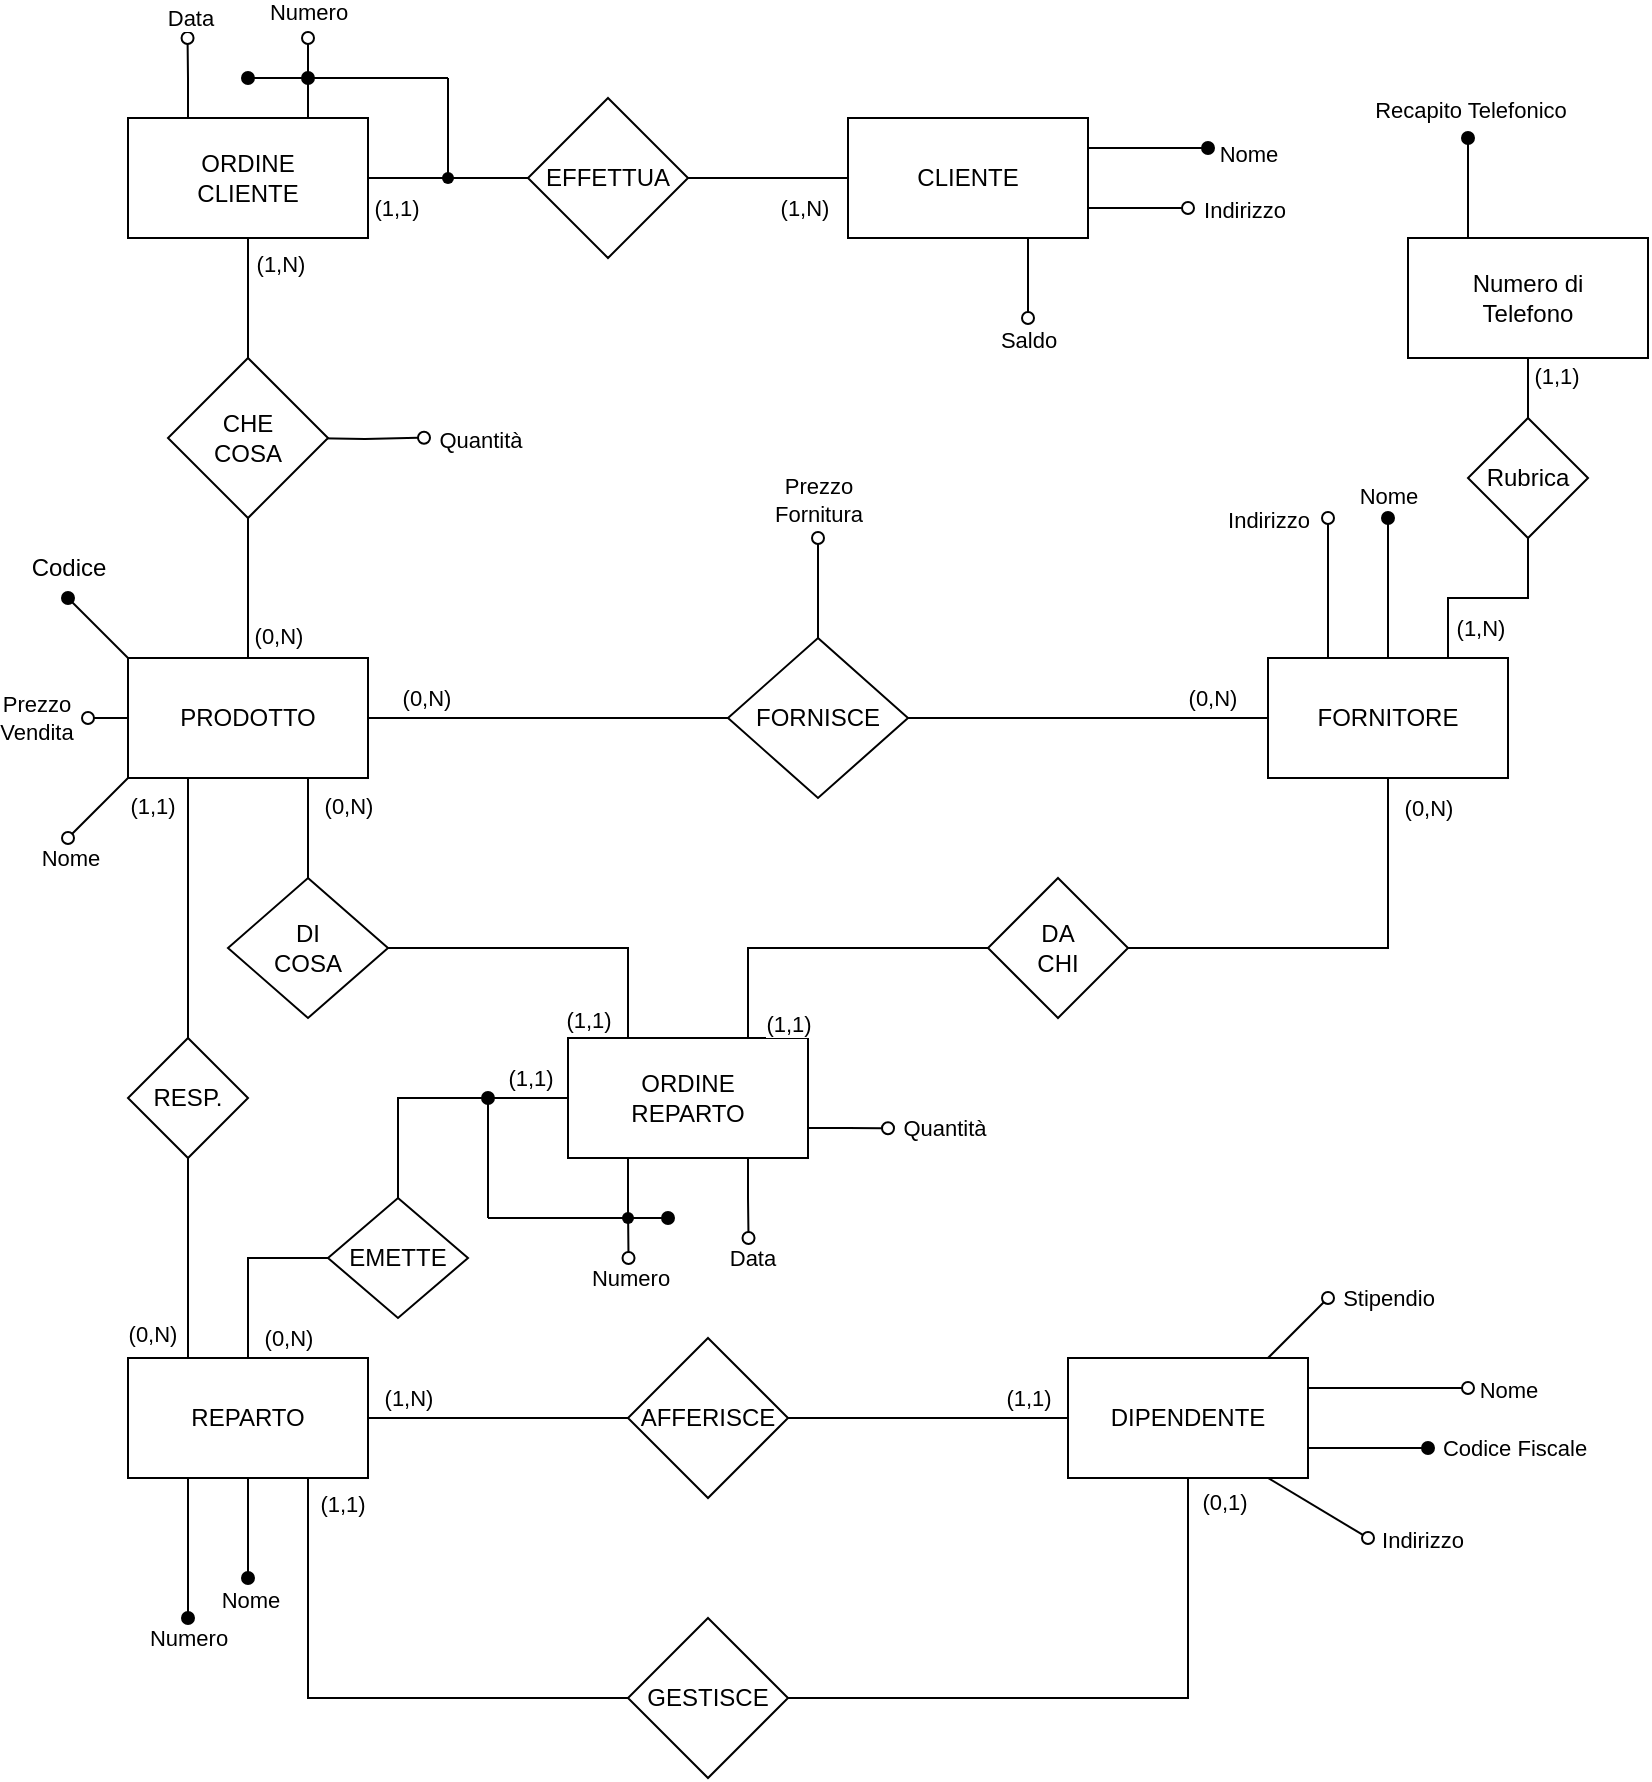 <mxfile version="24.8.6">
  <diagram id="R2lEEEUBdFMjLlhIrx00" name="Page-1">
    <mxGraphModel dx="1500" dy="746" grid="1" gridSize="10" guides="1" tooltips="1" connect="1" arrows="1" fold="1" page="1" pageScale="1" pageWidth="850" pageHeight="1100" background="none" math="0" shadow="0" extFonts="Permanent Marker^https://fonts.googleapis.com/css?family=Permanent+Marker">
      <root>
        <mxCell id="0" />
        <mxCell id="1" parent="0" />
        <mxCell id="QjAIRzv9cfRheC8vRvJd-84" style="edgeStyle=orthogonalEdgeStyle;rounded=0;orthogonalLoop=1;jettySize=auto;html=1;exitX=0;exitY=0.5;exitDx=0;exitDy=0;endArrow=oval;endFill=0;" parent="1" edge="1">
          <mxGeometry relative="1" as="geometry">
            <mxPoint x="50" y="379.833" as="targetPoint" />
            <mxPoint x="80" y="380.0" as="sourcePoint" />
          </mxGeometry>
        </mxCell>
        <mxCell id="QjAIRzv9cfRheC8vRvJd-85" value="Prezzo&lt;div&gt;Vendita&lt;/div&gt;" style="edgeLabel;html=1;align=center;verticalAlign=middle;resizable=0;points=[];" parent="QjAIRzv9cfRheC8vRvJd-84" vertex="1" connectable="0">
          <mxGeometry x="0.392" y="1" relative="1" as="geometry">
            <mxPoint x="-35" y="-1" as="offset" />
          </mxGeometry>
        </mxCell>
        <mxCell id="3NkVY13ePj7WuvYUsF0g-1" value="PRODOTTO" style="rounded=0;whiteSpace=wrap;html=1;" parent="1" vertex="1">
          <mxGeometry x="70" y="350" width="120" height="60" as="geometry" />
        </mxCell>
        <mxCell id="3NkVY13ePj7WuvYUsF0g-14" style="edgeStyle=orthogonalEdgeStyle;rounded=0;orthogonalLoop=1;jettySize=auto;html=1;endArrow=oval;endFill=1;" parent="1" source="3NkVY13ePj7WuvYUsF0g-2" edge="1">
          <mxGeometry relative="1" as="geometry">
            <mxPoint x="700" y="280" as="targetPoint" />
          </mxGeometry>
        </mxCell>
        <mxCell id="3NkVY13ePj7WuvYUsF0g-16" value="Nome" style="edgeLabel;html=1;align=center;verticalAlign=middle;resizable=0;points=[];" parent="3NkVY13ePj7WuvYUsF0g-14" vertex="1" connectable="0">
          <mxGeometry x="0.994" y="5" relative="1" as="geometry">
            <mxPoint x="5" y="-11" as="offset" />
          </mxGeometry>
        </mxCell>
        <mxCell id="3NkVY13ePj7WuvYUsF0g-15" style="edgeStyle=orthogonalEdgeStyle;rounded=0;orthogonalLoop=1;jettySize=auto;html=1;exitX=0.25;exitY=0;exitDx=0;exitDy=0;endArrow=oval;endFill=0;" parent="1" source="3NkVY13ePj7WuvYUsF0g-2" edge="1">
          <mxGeometry relative="1" as="geometry">
            <mxPoint x="670" y="280" as="targetPoint" />
          </mxGeometry>
        </mxCell>
        <mxCell id="3NkVY13ePj7WuvYUsF0g-18" value="Indirizzo" style="edgeLabel;html=1;align=center;verticalAlign=middle;resizable=0;points=[];" parent="3NkVY13ePj7WuvYUsF0g-15" vertex="1" connectable="0">
          <mxGeometry x="0.949" relative="1" as="geometry">
            <mxPoint x="-30" y="-1" as="offset" />
          </mxGeometry>
        </mxCell>
        <mxCell id="fl4BWkxN2JqaOGMyazFZ-6" style="edgeStyle=orthogonalEdgeStyle;rounded=0;orthogonalLoop=1;jettySize=auto;html=1;exitX=0.75;exitY=0;exitDx=0;exitDy=0;entryX=0.5;entryY=1;entryDx=0;entryDy=0;endArrow=none;endFill=0;" edge="1" parent="1" source="3NkVY13ePj7WuvYUsF0g-2" target="fl4BWkxN2JqaOGMyazFZ-5">
          <mxGeometry relative="1" as="geometry" />
        </mxCell>
        <mxCell id="fl4BWkxN2JqaOGMyazFZ-9" value="(1,N)" style="edgeLabel;html=1;align=center;verticalAlign=middle;resizable=0;points=[];" vertex="1" connectable="0" parent="fl4BWkxN2JqaOGMyazFZ-6">
          <mxGeometry x="-0.704" y="-1" relative="1" as="geometry">
            <mxPoint x="15" as="offset" />
          </mxGeometry>
        </mxCell>
        <mxCell id="3NkVY13ePj7WuvYUsF0g-2" value="FORNITORE" style="rounded=0;whiteSpace=wrap;html=1;" parent="1" vertex="1">
          <mxGeometry x="640" y="350" width="120" height="60" as="geometry" />
        </mxCell>
        <mxCell id="3NkVY13ePj7WuvYUsF0g-5" value="(0,N)" style="edgeStyle=orthogonalEdgeStyle;rounded=0;orthogonalLoop=1;jettySize=auto;html=1;endArrow=none;endFill=0;verticalAlign=middle;" parent="1" source="3NkVY13ePj7WuvYUsF0g-3" target="3NkVY13ePj7WuvYUsF0g-2" edge="1">
          <mxGeometry x="0.684" y="10" relative="1" as="geometry">
            <mxPoint as="offset" />
          </mxGeometry>
        </mxCell>
        <mxCell id="3NkVY13ePj7WuvYUsF0g-6" value="(0,N)" style="edgeStyle=orthogonalEdgeStyle;rounded=0;orthogonalLoop=1;jettySize=auto;html=1;entryX=1;entryY=0.5;entryDx=0;entryDy=0;startArrow=none;startFill=0;endArrow=none;endFill=0;labelPosition=center;verticalLabelPosition=middle;align=center;verticalAlign=middle;" parent="1" source="3NkVY13ePj7WuvYUsF0g-3" target="3NkVY13ePj7WuvYUsF0g-1" edge="1">
          <mxGeometry x="0.684" y="-10" relative="1" as="geometry">
            <mxPoint as="offset" />
          </mxGeometry>
        </mxCell>
        <mxCell id="3NkVY13ePj7WuvYUsF0g-11" style="edgeStyle=orthogonalEdgeStyle;rounded=0;orthogonalLoop=1;jettySize=auto;html=1;endArrow=oval;endFill=0;" parent="1" source="3NkVY13ePj7WuvYUsF0g-3" edge="1">
          <mxGeometry relative="1" as="geometry">
            <mxPoint x="415" y="290" as="targetPoint" />
          </mxGeometry>
        </mxCell>
        <mxCell id="3NkVY13ePj7WuvYUsF0g-12" value="Prezzo&lt;div&gt;Fornitura&lt;/div&gt;" style="edgeLabel;html=1;align=center;verticalAlign=middle;resizable=0;points=[];" parent="3NkVY13ePj7WuvYUsF0g-11" vertex="1" connectable="0">
          <mxGeometry x="1" y="3" relative="1" as="geometry">
            <mxPoint x="3" y="-19" as="offset" />
          </mxGeometry>
        </mxCell>
        <mxCell id="3NkVY13ePj7WuvYUsF0g-3" value="FORNISCE" style="rhombus;whiteSpace=wrap;html=1;" parent="1" vertex="1">
          <mxGeometry x="370" y="340" width="90" height="80" as="geometry" />
        </mxCell>
        <mxCell id="3NkVY13ePj7WuvYUsF0g-24" value="Codice" style="text;html=1;align=center;verticalAlign=middle;resizable=0;points=[];autosize=1;strokeColor=none;fillColor=none;" parent="1" vertex="1">
          <mxGeometry x="10" y="290" width="60" height="30" as="geometry" />
        </mxCell>
        <mxCell id="3NkVY13ePj7WuvYUsF0g-36" style="edgeStyle=orthogonalEdgeStyle;rounded=0;orthogonalLoop=1;jettySize=auto;html=1;exitX=0.25;exitY=1;exitDx=0;exitDy=0;endArrow=oval;endFill=1;" parent="1" source="3NkVY13ePj7WuvYUsF0g-29" edge="1">
          <mxGeometry relative="1" as="geometry">
            <mxPoint x="100" y="830" as="targetPoint" />
          </mxGeometry>
        </mxCell>
        <mxCell id="3NkVY13ePj7WuvYUsF0g-38" value="Numero" style="edgeLabel;html=1;align=center;verticalAlign=middle;resizable=0;points=[];" parent="3NkVY13ePj7WuvYUsF0g-36" vertex="1" connectable="0">
          <mxGeometry x="0.893" y="-1" relative="1" as="geometry">
            <mxPoint x="1" y="14" as="offset" />
          </mxGeometry>
        </mxCell>
        <mxCell id="3NkVY13ePj7WuvYUsF0g-64" style="edgeStyle=orthogonalEdgeStyle;rounded=0;orthogonalLoop=1;jettySize=auto;html=1;exitX=0.5;exitY=1;exitDx=0;exitDy=0;endArrow=oval;endFill=1;" parent="1" source="3NkVY13ePj7WuvYUsF0g-29" edge="1">
          <mxGeometry relative="1" as="geometry">
            <mxPoint x="130" y="810" as="targetPoint" />
          </mxGeometry>
        </mxCell>
        <mxCell id="3NkVY13ePj7WuvYUsF0g-65" value="Nome" style="edgeLabel;html=1;align=center;verticalAlign=middle;resizable=0;points=[];" parent="3NkVY13ePj7WuvYUsF0g-64" vertex="1" connectable="0">
          <mxGeometry x="0.383" y="-1" relative="1" as="geometry">
            <mxPoint x="1" y="26" as="offset" />
          </mxGeometry>
        </mxCell>
        <mxCell id="3NkVY13ePj7WuvYUsF0g-29" value="REPARTO" style="rounded=0;whiteSpace=wrap;html=1;" parent="1" vertex="1">
          <mxGeometry x="70" y="700" width="120" height="60" as="geometry" />
        </mxCell>
        <mxCell id="3NkVY13ePj7WuvYUsF0g-41" style="edgeStyle=orthogonalEdgeStyle;rounded=0;orthogonalLoop=1;jettySize=auto;html=1;exitX=1;exitY=0.25;exitDx=0;exitDy=0;endArrow=oval;endFill=0;" parent="1" source="3NkVY13ePj7WuvYUsF0g-31" edge="1">
          <mxGeometry relative="1" as="geometry">
            <mxPoint x="740" y="715" as="targetPoint" />
          </mxGeometry>
        </mxCell>
        <mxCell id="3NkVY13ePj7WuvYUsF0g-47" value="Nome" style="edgeLabel;html=1;align=center;verticalAlign=middle;resizable=0;points=[];" parent="3NkVY13ePj7WuvYUsF0g-41" vertex="1" connectable="0">
          <mxGeometry x="0.895" y="-1" relative="1" as="geometry">
            <mxPoint x="24" as="offset" />
          </mxGeometry>
        </mxCell>
        <mxCell id="3NkVY13ePj7WuvYUsF0g-42" style="edgeStyle=orthogonalEdgeStyle;rounded=0;orthogonalLoop=1;jettySize=auto;html=1;exitX=1;exitY=0.75;exitDx=0;exitDy=0;endArrow=oval;endFill=1;" parent="1" source="3NkVY13ePj7WuvYUsF0g-31" edge="1">
          <mxGeometry relative="1" as="geometry">
            <mxPoint x="720" y="745" as="targetPoint" />
          </mxGeometry>
        </mxCell>
        <mxCell id="3NkVY13ePj7WuvYUsF0g-48" value="Codice Fiscale" style="edgeLabel;html=1;align=center;verticalAlign=middle;resizable=0;points=[];" parent="3NkVY13ePj7WuvYUsF0g-42" vertex="1" connectable="0">
          <mxGeometry x="0.83" y="3" relative="1" as="geometry">
            <mxPoint x="48" y="3" as="offset" />
          </mxGeometry>
        </mxCell>
        <mxCell id="3NkVY13ePj7WuvYUsF0g-31" value="DIPENDENTE" style="rounded=0;whiteSpace=wrap;html=1;" parent="1" vertex="1">
          <mxGeometry x="540" y="700" width="120" height="60" as="geometry" />
        </mxCell>
        <mxCell id="3NkVY13ePj7WuvYUsF0g-54" style="edgeStyle=orthogonalEdgeStyle;rounded=0;orthogonalLoop=1;jettySize=auto;html=1;exitX=0.5;exitY=1;exitDx=0;exitDy=0;entryX=1;entryY=0.5;entryDx=0;entryDy=0;endArrow=none;endFill=0;" parent="1" source="3NkVY13ePj7WuvYUsF0g-31" target="3NkVY13ePj7WuvYUsF0g-53" edge="1">
          <mxGeometry relative="1" as="geometry">
            <mxPoint x="540.0" y="870.0" as="sourcePoint" />
          </mxGeometry>
        </mxCell>
        <mxCell id="3NkVY13ePj7WuvYUsF0g-59" value="(0,1)" style="edgeLabel;html=1;align=center;verticalAlign=middle;resizable=0;points=[];" parent="3NkVY13ePj7WuvYUsF0g-54" vertex="1" connectable="0">
          <mxGeometry x="-0.326" y="1" relative="1" as="geometry">
            <mxPoint x="17" y="-93" as="offset" />
          </mxGeometry>
        </mxCell>
        <mxCell id="3NkVY13ePj7WuvYUsF0g-46" value="" style="endArrow=oval;html=1;rounded=0;endFill=0;" parent="1" edge="1">
          <mxGeometry width="50" height="50" relative="1" as="geometry">
            <mxPoint x="640" y="700" as="sourcePoint" />
            <mxPoint x="670" y="670" as="targetPoint" />
          </mxGeometry>
        </mxCell>
        <mxCell id="3NkVY13ePj7WuvYUsF0g-49" value="Stipendio" style="edgeLabel;html=1;align=center;verticalAlign=middle;resizable=0;points=[];" parent="3NkVY13ePj7WuvYUsF0g-46" vertex="1" connectable="0">
          <mxGeometry x="0.48" y="-4" relative="1" as="geometry">
            <mxPoint x="35" y="-11" as="offset" />
          </mxGeometry>
        </mxCell>
        <mxCell id="3NkVY13ePj7WuvYUsF0g-50" value="" style="endArrow=oval;html=1;rounded=0;endFill=0;" parent="1" edge="1">
          <mxGeometry width="50" height="50" relative="1" as="geometry">
            <mxPoint x="640" y="760" as="sourcePoint" />
            <mxPoint x="690" y="790" as="targetPoint" />
          </mxGeometry>
        </mxCell>
        <mxCell id="3NkVY13ePj7WuvYUsF0g-51" value="Indirizzo" style="edgeLabel;html=1;align=center;verticalAlign=middle;resizable=0;points=[];" parent="3NkVY13ePj7WuvYUsF0g-50" vertex="1" connectable="0">
          <mxGeometry x="0.201" relative="1" as="geometry">
            <mxPoint x="47" y="13" as="offset" />
          </mxGeometry>
        </mxCell>
        <mxCell id="3NkVY13ePj7WuvYUsF0g-60" style="edgeStyle=orthogonalEdgeStyle;rounded=0;orthogonalLoop=1;jettySize=auto;html=1;entryX=1;entryY=0.5;entryDx=0;entryDy=0;endArrow=none;endFill=0;" parent="1" source="3NkVY13ePj7WuvYUsF0g-52" target="3NkVY13ePj7WuvYUsF0g-29" edge="1">
          <mxGeometry relative="1" as="geometry" />
        </mxCell>
        <mxCell id="3NkVY13ePj7WuvYUsF0g-63" value="(1,N)" style="edgeLabel;html=1;align=center;verticalAlign=middle;resizable=0;points=[];" parent="3NkVY13ePj7WuvYUsF0g-60" vertex="1" connectable="0">
          <mxGeometry x="0.172" y="2" relative="1" as="geometry">
            <mxPoint x="-34" y="-12" as="offset" />
          </mxGeometry>
        </mxCell>
        <mxCell id="3NkVY13ePj7WuvYUsF0g-61" style="edgeStyle=orthogonalEdgeStyle;rounded=0;orthogonalLoop=1;jettySize=auto;html=1;exitX=1;exitY=0.5;exitDx=0;exitDy=0;entryX=0;entryY=0.5;entryDx=0;entryDy=0;endArrow=none;endFill=0;" parent="1" source="3NkVY13ePj7WuvYUsF0g-52" target="3NkVY13ePj7WuvYUsF0g-31" edge="1">
          <mxGeometry relative="1" as="geometry" />
        </mxCell>
        <mxCell id="3NkVY13ePj7WuvYUsF0g-62" value="(1,1)" style="edgeLabel;html=1;align=center;verticalAlign=middle;resizable=0;points=[];" parent="3NkVY13ePj7WuvYUsF0g-61" vertex="1" connectable="0">
          <mxGeometry x="-0.017" relative="1" as="geometry">
            <mxPoint x="51" y="-10" as="offset" />
          </mxGeometry>
        </mxCell>
        <mxCell id="3NkVY13ePj7WuvYUsF0g-52" value="AFFERISCE" style="rhombus;whiteSpace=wrap;html=1;" parent="1" vertex="1">
          <mxGeometry x="320" y="690" width="80" height="80" as="geometry" />
        </mxCell>
        <mxCell id="3NkVY13ePj7WuvYUsF0g-57" style="edgeStyle=orthogonalEdgeStyle;rounded=0;orthogonalLoop=1;jettySize=auto;html=1;exitX=0;exitY=0.5;exitDx=0;exitDy=0;entryX=0.75;entryY=1;entryDx=0;entryDy=0;endArrow=none;endFill=0;" parent="1" source="3NkVY13ePj7WuvYUsF0g-53" target="3NkVY13ePj7WuvYUsF0g-29" edge="1">
          <mxGeometry relative="1" as="geometry" />
        </mxCell>
        <mxCell id="3NkVY13ePj7WuvYUsF0g-58" value="(1,1)" style="edgeLabel;html=1;align=center;verticalAlign=middle;resizable=0;points=[];" parent="3NkVY13ePj7WuvYUsF0g-57" vertex="1" connectable="0">
          <mxGeometry x="0.738" y="1" relative="1" as="geometry">
            <mxPoint x="18" y="-23" as="offset" />
          </mxGeometry>
        </mxCell>
        <mxCell id="3NkVY13ePj7WuvYUsF0g-53" value="GESTISCE" style="rhombus;whiteSpace=wrap;html=1;" parent="1" vertex="1">
          <mxGeometry x="320" y="830" width="80" height="80" as="geometry" />
        </mxCell>
        <mxCell id="QjAIRzv9cfRheC8vRvJd-2" value="" style="endArrow=oval;html=1;rounded=0;endFill=1;" parent="1" edge="1">
          <mxGeometry width="50" height="50" relative="1" as="geometry">
            <mxPoint x="70" y="350" as="sourcePoint" />
            <mxPoint x="40" y="320" as="targetPoint" />
          </mxGeometry>
        </mxCell>
        <mxCell id="QjAIRzv9cfRheC8vRvJd-3" value="" style="endArrow=oval;html=1;rounded=0;endFill=0;" parent="1" edge="1">
          <mxGeometry width="50" height="50" relative="1" as="geometry">
            <mxPoint x="70" y="410" as="sourcePoint" />
            <mxPoint x="40" y="440" as="targetPoint" />
          </mxGeometry>
        </mxCell>
        <mxCell id="QjAIRzv9cfRheC8vRvJd-4" value="Nome" style="edgeLabel;html=1;align=center;verticalAlign=middle;resizable=0;points=[];" parent="QjAIRzv9cfRheC8vRvJd-3" vertex="1" connectable="0">
          <mxGeometry x="0.474" y="1" relative="1" as="geometry">
            <mxPoint x="-8" y="17" as="offset" />
          </mxGeometry>
        </mxCell>
        <mxCell id="QjAIRzv9cfRheC8vRvJd-12" style="edgeStyle=orthogonalEdgeStyle;rounded=0;orthogonalLoop=1;jettySize=auto;html=1;exitX=0.25;exitY=1;exitDx=0;exitDy=0;endArrow=oval;endFill=0;" parent="1" source="QjAIRzv9cfRheC8vRvJd-5" edge="1">
          <mxGeometry relative="1" as="geometry">
            <mxPoint x="320.263" y="650" as="targetPoint" />
          </mxGeometry>
        </mxCell>
        <mxCell id="QjAIRzv9cfRheC8vRvJd-13" value="Numero" style="edgeLabel;html=1;align=center;verticalAlign=middle;resizable=0;points=[];" parent="QjAIRzv9cfRheC8vRvJd-12" vertex="1" connectable="0">
          <mxGeometry x="0.822" y="2" relative="1" as="geometry">
            <mxPoint x="-2" y="14" as="offset" />
          </mxGeometry>
        </mxCell>
        <mxCell id="QjAIRzv9cfRheC8vRvJd-22" style="edgeStyle=orthogonalEdgeStyle;rounded=0;orthogonalLoop=1;jettySize=auto;html=1;exitX=0.75;exitY=1;exitDx=0;exitDy=0;endArrow=oval;endFill=0;" parent="1" source="QjAIRzv9cfRheC8vRvJd-5" edge="1">
          <mxGeometry relative="1" as="geometry">
            <mxPoint x="380.263" y="640" as="targetPoint" />
          </mxGeometry>
        </mxCell>
        <mxCell id="QjAIRzv9cfRheC8vRvJd-23" value="Data" style="edgeLabel;html=1;align=center;verticalAlign=middle;resizable=0;points=[];" parent="QjAIRzv9cfRheC8vRvJd-22" vertex="1" connectable="0">
          <mxGeometry x="0.96" y="1" relative="1" as="geometry">
            <mxPoint y="11" as="offset" />
          </mxGeometry>
        </mxCell>
        <mxCell id="QjAIRzv9cfRheC8vRvJd-25" style="edgeStyle=orthogonalEdgeStyle;rounded=0;orthogonalLoop=1;jettySize=auto;html=1;exitX=1;exitY=0.75;exitDx=0;exitDy=0;endArrow=oval;endFill=0;" parent="1" source="QjAIRzv9cfRheC8vRvJd-5" edge="1">
          <mxGeometry relative="1" as="geometry">
            <mxPoint x="450" y="585.105" as="targetPoint" />
          </mxGeometry>
        </mxCell>
        <mxCell id="QjAIRzv9cfRheC8vRvJd-26" value="Quantità" style="edgeLabel;html=1;align=center;verticalAlign=middle;resizable=0;points=[];" parent="QjAIRzv9cfRheC8vRvJd-25" vertex="1" connectable="0">
          <mxGeometry x="0.835" y="3" relative="1" as="geometry">
            <mxPoint x="31" y="3" as="offset" />
          </mxGeometry>
        </mxCell>
        <mxCell id="QjAIRzv9cfRheC8vRvJd-5" value="ORDINE&lt;div&gt;REPARTO&lt;/div&gt;" style="rounded=0;whiteSpace=wrap;html=1;" parent="1" vertex="1">
          <mxGeometry x="290" y="540" width="120" height="60" as="geometry" />
        </mxCell>
        <mxCell id="QjAIRzv9cfRheC8vRvJd-8" style="edgeStyle=orthogonalEdgeStyle;rounded=0;orthogonalLoop=1;jettySize=auto;html=1;exitX=0.5;exitY=0;exitDx=0;exitDy=0;entryX=0;entryY=0.5;entryDx=0;entryDy=0;endArrow=none;endFill=0;" parent="1" source="QjAIRzv9cfRheC8vRvJd-6" target="QjAIRzv9cfRheC8vRvJd-5" edge="1">
          <mxGeometry relative="1" as="geometry">
            <Array as="points">
              <mxPoint x="205" y="570" />
            </Array>
          </mxGeometry>
        </mxCell>
        <mxCell id="QjAIRzv9cfRheC8vRvJd-11" value="(1,1)" style="edgeLabel;html=1;align=center;verticalAlign=middle;resizable=0;points=[];" parent="QjAIRzv9cfRheC8vRvJd-8" vertex="1" connectable="0">
          <mxGeometry x="0.31" y="3" relative="1" as="geometry">
            <mxPoint x="27" y="-7" as="offset" />
          </mxGeometry>
        </mxCell>
        <mxCell id="QjAIRzv9cfRheC8vRvJd-9" style="edgeStyle=orthogonalEdgeStyle;rounded=0;orthogonalLoop=1;jettySize=auto;html=1;exitX=0;exitY=0.5;exitDx=0;exitDy=0;endArrow=none;endFill=0;" parent="1" source="QjAIRzv9cfRheC8vRvJd-6" target="3NkVY13ePj7WuvYUsF0g-29" edge="1">
          <mxGeometry relative="1" as="geometry" />
        </mxCell>
        <mxCell id="QjAIRzv9cfRheC8vRvJd-10" value="(0,N)" style="edgeLabel;html=1;align=center;verticalAlign=middle;resizable=0;points=[];" parent="QjAIRzv9cfRheC8vRvJd-9" vertex="1" connectable="0">
          <mxGeometry x="0.468" y="2" relative="1" as="geometry">
            <mxPoint x="18" y="14" as="offset" />
          </mxGeometry>
        </mxCell>
        <mxCell id="QjAIRzv9cfRheC8vRvJd-6" value="EMETTE" style="rhombus;whiteSpace=wrap;html=1;" parent="1" vertex="1">
          <mxGeometry x="170" y="620" width="70" height="60" as="geometry" />
        </mxCell>
        <mxCell id="QjAIRzv9cfRheC8vRvJd-15" value="" style="endArrow=oval;html=1;rounded=0;endFill=1;" parent="1" edge="1">
          <mxGeometry width="50" height="50" relative="1" as="geometry">
            <mxPoint x="250" y="630" as="sourcePoint" />
            <mxPoint x="250" y="570" as="targetPoint" />
          </mxGeometry>
        </mxCell>
        <mxCell id="QjAIRzv9cfRheC8vRvJd-16" value="" style="endArrow=oval;html=1;rounded=0;endFill=1;" parent="1" edge="1">
          <mxGeometry width="50" height="50" relative="1" as="geometry">
            <mxPoint x="250" y="630" as="sourcePoint" />
            <mxPoint x="340" y="630" as="targetPoint" />
          </mxGeometry>
        </mxCell>
        <mxCell id="QjAIRzv9cfRheC8vRvJd-18" value="" style="shape=waypoint;sketch=0;size=6;pointerEvents=1;points=[];fillColor=none;resizable=0;rotatable=0;perimeter=centerPerimeter;snapToPoint=1;" parent="1" vertex="1">
          <mxGeometry x="310" y="620" width="20" height="20" as="geometry" />
        </mxCell>
        <mxCell id="QjAIRzv9cfRheC8vRvJd-28" style="edgeStyle=orthogonalEdgeStyle;rounded=0;orthogonalLoop=1;jettySize=auto;html=1;exitX=1;exitY=0.5;exitDx=0;exitDy=0;entryX=0.5;entryY=1;entryDx=0;entryDy=0;endArrow=none;endFill=0;" parent="1" source="QjAIRzv9cfRheC8vRvJd-27" target="3NkVY13ePj7WuvYUsF0g-2" edge="1">
          <mxGeometry relative="1" as="geometry" />
        </mxCell>
        <mxCell id="QjAIRzv9cfRheC8vRvJd-30" value="(0,N)" style="edgeLabel;html=1;align=center;verticalAlign=middle;resizable=0;points=[];" parent="QjAIRzv9cfRheC8vRvJd-28" vertex="1" connectable="0">
          <mxGeometry x="0.72" y="1" relative="1" as="geometry">
            <mxPoint x="21" y="-15" as="offset" />
          </mxGeometry>
        </mxCell>
        <mxCell id="QjAIRzv9cfRheC8vRvJd-63" style="edgeStyle=orthogonalEdgeStyle;rounded=0;orthogonalLoop=1;jettySize=auto;html=1;entryX=0.75;entryY=0;entryDx=0;entryDy=0;endArrow=none;endFill=0;" parent="1" source="QjAIRzv9cfRheC8vRvJd-27" target="QjAIRzv9cfRheC8vRvJd-5" edge="1">
          <mxGeometry relative="1" as="geometry" />
        </mxCell>
        <mxCell id="QjAIRzv9cfRheC8vRvJd-64" value="(1,1)" style="edgeLabel;html=1;align=center;verticalAlign=middle;resizable=0;points=[];" parent="QjAIRzv9cfRheC8vRvJd-63" vertex="1" connectable="0">
          <mxGeometry x="0.773" relative="1" as="geometry">
            <mxPoint x="20" y="11" as="offset" />
          </mxGeometry>
        </mxCell>
        <mxCell id="QjAIRzv9cfRheC8vRvJd-27" value="DA&lt;div&gt;CHI&lt;/div&gt;" style="rhombus;whiteSpace=wrap;html=1;" parent="1" vertex="1">
          <mxGeometry x="500" y="460" width="70" height="70" as="geometry" />
        </mxCell>
        <mxCell id="QjAIRzv9cfRheC8vRvJd-34" style="edgeStyle=orthogonalEdgeStyle;rounded=0;orthogonalLoop=1;jettySize=auto;html=1;exitX=1;exitY=0.5;exitDx=0;exitDy=0;entryX=0.25;entryY=0;entryDx=0;entryDy=0;endArrow=none;endFill=0;" parent="1" source="QjAIRzv9cfRheC8vRvJd-32" target="QjAIRzv9cfRheC8vRvJd-5" edge="1">
          <mxGeometry relative="1" as="geometry" />
        </mxCell>
        <mxCell id="QjAIRzv9cfRheC8vRvJd-39" value="(1,1)" style="edgeLabel;html=1;align=center;verticalAlign=middle;resizable=0;points=[];" parent="QjAIRzv9cfRheC8vRvJd-34" vertex="1" connectable="0">
          <mxGeometry x="0.822" y="-4" relative="1" as="geometry">
            <mxPoint x="-16" y="5" as="offset" />
          </mxGeometry>
        </mxCell>
        <mxCell id="QjAIRzv9cfRheC8vRvJd-37" value="" style="edgeStyle=orthogonalEdgeStyle;rounded=0;orthogonalLoop=1;jettySize=auto;html=1;entryX=0.75;entryY=1;entryDx=0;entryDy=0;endArrow=none;endFill=0;" parent="1" source="QjAIRzv9cfRheC8vRvJd-32" target="3NkVY13ePj7WuvYUsF0g-1" edge="1">
          <mxGeometry relative="1" as="geometry" />
        </mxCell>
        <mxCell id="QjAIRzv9cfRheC8vRvJd-38" value="(0,N)" style="edgeLabel;html=1;align=center;verticalAlign=middle;resizable=0;points=[];" parent="QjAIRzv9cfRheC8vRvJd-37" vertex="1" connectable="0">
          <mxGeometry x="-0.034" y="1" relative="1" as="geometry">
            <mxPoint x="21" y="-12" as="offset" />
          </mxGeometry>
        </mxCell>
        <mxCell id="QjAIRzv9cfRheC8vRvJd-32" value="DI&lt;div&gt;COSA&lt;/div&gt;" style="rhombus;whiteSpace=wrap;html=1;" parent="1" vertex="1">
          <mxGeometry x="120" y="460" width="80" height="70" as="geometry" />
        </mxCell>
        <mxCell id="QjAIRzv9cfRheC8vRvJd-42" style="edgeStyle=orthogonalEdgeStyle;rounded=0;orthogonalLoop=1;jettySize=auto;html=1;entryX=0.25;entryY=0;entryDx=0;entryDy=0;endArrow=none;endFill=0;" parent="1" source="QjAIRzv9cfRheC8vRvJd-40" target="3NkVY13ePj7WuvYUsF0g-29" edge="1">
          <mxGeometry relative="1" as="geometry" />
        </mxCell>
        <mxCell id="QjAIRzv9cfRheC8vRvJd-45" value="(0,N)" style="edgeLabel;html=1;align=center;verticalAlign=middle;resizable=0;points=[];" parent="QjAIRzv9cfRheC8vRvJd-42" vertex="1" connectable="0">
          <mxGeometry x="0.517" y="2" relative="1" as="geometry">
            <mxPoint x="-20" y="12" as="offset" />
          </mxGeometry>
        </mxCell>
        <mxCell id="QjAIRzv9cfRheC8vRvJd-43" style="edgeStyle=orthogonalEdgeStyle;rounded=0;orthogonalLoop=1;jettySize=auto;html=1;entryX=0.25;entryY=1;entryDx=0;entryDy=0;endArrow=none;endFill=0;" parent="1" source="QjAIRzv9cfRheC8vRvJd-40" target="3NkVY13ePj7WuvYUsF0g-1" edge="1">
          <mxGeometry relative="1" as="geometry" />
        </mxCell>
        <mxCell id="QjAIRzv9cfRheC8vRvJd-44" value="(1,1)" style="edgeLabel;html=1;align=center;verticalAlign=middle;resizable=0;points=[];" parent="QjAIRzv9cfRheC8vRvJd-43" vertex="1" connectable="0">
          <mxGeometry x="0.279" y="2" relative="1" as="geometry">
            <mxPoint x="-16" y="-33" as="offset" />
          </mxGeometry>
        </mxCell>
        <mxCell id="QjAIRzv9cfRheC8vRvJd-40" value="RESP." style="rhombus;whiteSpace=wrap;html=1;" parent="1" vertex="1">
          <mxGeometry x="70" y="540" width="60" height="60" as="geometry" />
        </mxCell>
        <mxCell id="QjAIRzv9cfRheC8vRvJd-54" style="edgeStyle=orthogonalEdgeStyle;rounded=0;orthogonalLoop=1;jettySize=auto;html=1;exitX=1;exitY=0.25;exitDx=0;exitDy=0;endArrow=oval;endFill=1;" parent="1" source="QjAIRzv9cfRheC8vRvJd-46" edge="1">
          <mxGeometry relative="1" as="geometry">
            <mxPoint x="610" y="95" as="targetPoint" />
          </mxGeometry>
        </mxCell>
        <mxCell id="QjAIRzv9cfRheC8vRvJd-55" value="Nome" style="edgeLabel;html=1;align=center;verticalAlign=middle;resizable=0;points=[];" parent="QjAIRzv9cfRheC8vRvJd-54" vertex="1" connectable="0">
          <mxGeometry x="0.49" y="-2" relative="1" as="geometry">
            <mxPoint x="35" as="offset" />
          </mxGeometry>
        </mxCell>
        <mxCell id="QjAIRzv9cfRheC8vRvJd-56" style="edgeStyle=orthogonalEdgeStyle;rounded=0;orthogonalLoop=1;jettySize=auto;html=1;exitX=1;exitY=0.75;exitDx=0;exitDy=0;endArrow=oval;endFill=0;" parent="1" source="QjAIRzv9cfRheC8vRvJd-46" edge="1">
          <mxGeometry relative="1" as="geometry">
            <mxPoint x="600" y="125" as="targetPoint" />
          </mxGeometry>
        </mxCell>
        <mxCell id="QjAIRzv9cfRheC8vRvJd-57" value="Indirizzo" style="edgeLabel;html=1;align=center;verticalAlign=middle;resizable=0;points=[];" parent="QjAIRzv9cfRheC8vRvJd-56" vertex="1" connectable="0">
          <mxGeometry x="0.984" y="-1" relative="1" as="geometry">
            <mxPoint x="28" as="offset" />
          </mxGeometry>
        </mxCell>
        <mxCell id="QjAIRzv9cfRheC8vRvJd-58" style="edgeStyle=orthogonalEdgeStyle;rounded=0;orthogonalLoop=1;jettySize=auto;html=1;exitX=0.75;exitY=1;exitDx=0;exitDy=0;endArrow=oval;endFill=0;" parent="1" source="QjAIRzv9cfRheC8vRvJd-46" edge="1">
          <mxGeometry relative="1" as="geometry">
            <mxPoint x="520" y="180" as="targetPoint" />
          </mxGeometry>
        </mxCell>
        <mxCell id="QjAIRzv9cfRheC8vRvJd-59" value="Saldo" style="edgeLabel;html=1;align=center;verticalAlign=middle;resizable=0;points=[];" parent="QjAIRzv9cfRheC8vRvJd-58" vertex="1" connectable="0">
          <mxGeometry x="0.388" y="-1" relative="1" as="geometry">
            <mxPoint y="23" as="offset" />
          </mxGeometry>
        </mxCell>
        <mxCell id="QjAIRzv9cfRheC8vRvJd-46" value="CLIENTE" style="rounded=0;whiteSpace=wrap;html=1;" parent="1" vertex="1">
          <mxGeometry x="430" y="80" width="120" height="60" as="geometry" />
        </mxCell>
        <mxCell id="QjAIRzv9cfRheC8vRvJd-65" style="edgeStyle=orthogonalEdgeStyle;rounded=0;orthogonalLoop=1;jettySize=auto;html=1;exitDx=0;exitDy=0;endArrow=oval;endFill=0;" parent="1" source="QjAIRzv9cfRheC8vRvJd-70" edge="1">
          <mxGeometry relative="1" as="geometry">
            <mxPoint x="160" y="40" as="targetPoint" />
          </mxGeometry>
        </mxCell>
        <mxCell id="QjAIRzv9cfRheC8vRvJd-66" value="Numero" style="edgeLabel;html=1;align=center;verticalAlign=middle;resizable=0;points=[];" parent="QjAIRzv9cfRheC8vRvJd-65" vertex="1" connectable="0">
          <mxGeometry x="1" y="4" relative="1" as="geometry">
            <mxPoint x="4" y="-13" as="offset" />
          </mxGeometry>
        </mxCell>
        <mxCell id="QjAIRzv9cfRheC8vRvJd-76" style="edgeStyle=orthogonalEdgeStyle;rounded=0;orthogonalLoop=1;jettySize=auto;html=1;exitX=0.25;exitY=0;exitDx=0;exitDy=0;endArrow=oval;endFill=0;" parent="1" source="QjAIRzv9cfRheC8vRvJd-47" edge="1">
          <mxGeometry relative="1" as="geometry">
            <mxPoint x="99.778" y="40" as="targetPoint" />
          </mxGeometry>
        </mxCell>
        <mxCell id="QjAIRzv9cfRheC8vRvJd-77" value="Data" style="edgeLabel;html=1;align=center;verticalAlign=middle;resizable=0;points=[];" parent="QjAIRzv9cfRheC8vRvJd-76" vertex="1" connectable="0">
          <mxGeometry x="0.645" y="-1" relative="1" as="geometry">
            <mxPoint y="-18" as="offset" />
          </mxGeometry>
        </mxCell>
        <mxCell id="QjAIRzv9cfRheC8vRvJd-47" value="ORDINE&lt;div&gt;CLIENTE&lt;/div&gt;" style="rounded=0;whiteSpace=wrap;html=1;" parent="1" vertex="1">
          <mxGeometry x="70" y="80" width="120" height="60" as="geometry" />
        </mxCell>
        <mxCell id="QjAIRzv9cfRheC8vRvJd-52" style="edgeStyle=orthogonalEdgeStyle;rounded=0;orthogonalLoop=1;jettySize=auto;html=1;entryX=1;entryY=0.5;entryDx=0;entryDy=0;endArrow=none;endFill=0;exitX=0;exitY=0.5;exitDx=0;exitDy=0;" parent="1" source="QjAIRzv9cfRheC8vRvJd-48" edge="1">
          <mxGeometry relative="1" as="geometry">
            <mxPoint x="290" y="110" as="sourcePoint" />
            <mxPoint x="190" y="130" as="targetPoint" />
            <Array as="points">
              <mxPoint x="190" y="110" />
            </Array>
          </mxGeometry>
        </mxCell>
        <mxCell id="QjAIRzv9cfRheC8vRvJd-62" value="(1,1)" style="edgeLabel;html=1;align=center;verticalAlign=middle;resizable=0;points=[];" parent="QjAIRzv9cfRheC8vRvJd-52" vertex="1" connectable="0">
          <mxGeometry x="0.21" y="-2" relative="1" as="geometry">
            <mxPoint x="-6" y="17" as="offset" />
          </mxGeometry>
        </mxCell>
        <mxCell id="QjAIRzv9cfRheC8vRvJd-53" style="edgeStyle=orthogonalEdgeStyle;rounded=0;orthogonalLoop=1;jettySize=auto;html=1;entryX=0;entryY=0.5;entryDx=0;entryDy=0;endArrow=none;endFill=0;" parent="1" source="QjAIRzv9cfRheC8vRvJd-48" target="QjAIRzv9cfRheC8vRvJd-46" edge="1">
          <mxGeometry relative="1" as="geometry" />
        </mxCell>
        <mxCell id="QjAIRzv9cfRheC8vRvJd-61" value="(1,N)" style="edgeLabel;html=1;align=center;verticalAlign=middle;resizable=0;points=[];" parent="QjAIRzv9cfRheC8vRvJd-53" vertex="1" connectable="0">
          <mxGeometry x="-0.135" y="-1" relative="1" as="geometry">
            <mxPoint x="23" y="14" as="offset" />
          </mxGeometry>
        </mxCell>
        <mxCell id="QjAIRzv9cfRheC8vRvJd-48" value="EFFETTUA" style="rhombus;whiteSpace=wrap;html=1;" parent="1" vertex="1">
          <mxGeometry x="270" y="70" width="80" height="80" as="geometry" />
        </mxCell>
        <mxCell id="QjAIRzv9cfRheC8vRvJd-50" style="edgeStyle=orthogonalEdgeStyle;rounded=0;orthogonalLoop=1;jettySize=auto;html=1;entryX=0.5;entryY=0;entryDx=0;entryDy=0;endArrow=none;endFill=0;" parent="1" source="QjAIRzv9cfRheC8vRvJd-49" target="3NkVY13ePj7WuvYUsF0g-1" edge="1">
          <mxGeometry relative="1" as="geometry" />
        </mxCell>
        <mxCell id="QjAIRzv9cfRheC8vRvJd-83" value="(0,N)" style="edgeLabel;html=1;align=center;verticalAlign=middle;resizable=0;points=[];" parent="QjAIRzv9cfRheC8vRvJd-50" vertex="1" connectable="0">
          <mxGeometry x="0.672" y="-1" relative="1" as="geometry">
            <mxPoint x="16" as="offset" />
          </mxGeometry>
        </mxCell>
        <mxCell id="QjAIRzv9cfRheC8vRvJd-51" style="edgeStyle=orthogonalEdgeStyle;rounded=0;orthogonalLoop=1;jettySize=auto;html=1;entryX=0.5;entryY=1;entryDx=0;entryDy=0;endArrow=none;endFill=0;" parent="1" source="QjAIRzv9cfRheC8vRvJd-49" target="QjAIRzv9cfRheC8vRvJd-47" edge="1">
          <mxGeometry relative="1" as="geometry" />
        </mxCell>
        <mxCell id="QjAIRzv9cfRheC8vRvJd-78" value="(1,N)" style="edgeLabel;html=1;align=center;verticalAlign=middle;resizable=0;points=[];" parent="QjAIRzv9cfRheC8vRvJd-51" vertex="1" connectable="0">
          <mxGeometry x="0.269" y="-1" relative="1" as="geometry">
            <mxPoint x="15" y="-9" as="offset" />
          </mxGeometry>
        </mxCell>
        <mxCell id="QjAIRzv9cfRheC8vRvJd-81" style="edgeStyle=orthogonalEdgeStyle;rounded=0;orthogonalLoop=1;jettySize=auto;html=1;exitX=1;exitY=0.5;exitDx=0;exitDy=0;endArrow=oval;endFill=0;" parent="1" edge="1">
          <mxGeometry relative="1" as="geometry">
            <mxPoint x="218.0" y="239.852" as="targetPoint" />
            <mxPoint x="158" y="240" as="sourcePoint" />
          </mxGeometry>
        </mxCell>
        <mxCell id="QjAIRzv9cfRheC8vRvJd-82" value="Quantità" style="edgeLabel;html=1;align=center;verticalAlign=middle;resizable=0;points=[];" parent="QjAIRzv9cfRheC8vRvJd-81" vertex="1" connectable="0">
          <mxGeometry x="0.999" y="-2" relative="1" as="geometry">
            <mxPoint x="28" y="-1" as="offset" />
          </mxGeometry>
        </mxCell>
        <mxCell id="QjAIRzv9cfRheC8vRvJd-49" value="CHE&lt;div&gt;COSA&lt;/div&gt;" style="rhombus;whiteSpace=wrap;html=1;" parent="1" vertex="1">
          <mxGeometry x="90" y="200" width="80" height="80" as="geometry" />
        </mxCell>
        <mxCell id="QjAIRzv9cfRheC8vRvJd-67" value="" style="endArrow=none;html=1;rounded=0;" parent="1" edge="1">
          <mxGeometry width="50" height="50" relative="1" as="geometry">
            <mxPoint x="230" y="110" as="sourcePoint" />
            <mxPoint x="230" y="60" as="targetPoint" />
          </mxGeometry>
        </mxCell>
        <mxCell id="QjAIRzv9cfRheC8vRvJd-68" value="" style="endArrow=oval;html=1;rounded=0;endFill=1;" parent="1" edge="1">
          <mxGeometry width="50" height="50" relative="1" as="geometry">
            <mxPoint x="230" y="60" as="sourcePoint" />
            <mxPoint x="130" y="60" as="targetPoint" />
          </mxGeometry>
        </mxCell>
        <mxCell id="QjAIRzv9cfRheC8vRvJd-69" value="" style="shape=waypoint;sketch=0;size=6;pointerEvents=1;points=[];fillColor=none;resizable=0;rotatable=0;perimeter=centerPerimeter;snapToPoint=1;" parent="1" vertex="1">
          <mxGeometry x="220" y="100" width="20" height="20" as="geometry" />
        </mxCell>
        <mxCell id="QjAIRzv9cfRheC8vRvJd-72" value="" style="edgeStyle=orthogonalEdgeStyle;rounded=0;orthogonalLoop=1;jettySize=auto;html=1;exitX=0.75;exitY=0;exitDx=0;exitDy=0;endArrow=oval;endFill=0;" parent="1" source="QjAIRzv9cfRheC8vRvJd-47" target="QjAIRzv9cfRheC8vRvJd-70" edge="1">
          <mxGeometry relative="1" as="geometry">
            <mxPoint x="160" y="40" as="targetPoint" />
            <mxPoint x="160" y="80" as="sourcePoint" />
          </mxGeometry>
        </mxCell>
        <mxCell id="QjAIRzv9cfRheC8vRvJd-70" value="" style="shape=waypoint;sketch=0;size=6;pointerEvents=1;points=[];fillColor=none;resizable=0;rotatable=0;perimeter=centerPerimeter;snapToPoint=1;" parent="1" vertex="1">
          <mxGeometry x="150" y="50" width="20" height="20" as="geometry" />
        </mxCell>
        <mxCell id="fl4BWkxN2JqaOGMyazFZ-7" style="edgeStyle=orthogonalEdgeStyle;rounded=0;orthogonalLoop=1;jettySize=auto;html=1;endArrow=none;endFill=0;" edge="1" parent="1" source="fl4BWkxN2JqaOGMyazFZ-1" target="fl4BWkxN2JqaOGMyazFZ-5">
          <mxGeometry relative="1" as="geometry" />
        </mxCell>
        <mxCell id="fl4BWkxN2JqaOGMyazFZ-8" value="(1,1)" style="edgeLabel;html=1;align=center;verticalAlign=middle;resizable=0;points=[];" vertex="1" connectable="0" parent="fl4BWkxN2JqaOGMyazFZ-7">
          <mxGeometry x="-0.632" y="-1" relative="1" as="geometry">
            <mxPoint x="15" as="offset" />
          </mxGeometry>
        </mxCell>
        <mxCell id="fl4BWkxN2JqaOGMyazFZ-10" style="edgeStyle=orthogonalEdgeStyle;rounded=0;orthogonalLoop=1;jettySize=auto;html=1;exitX=0.25;exitY=0;exitDx=0;exitDy=0;endArrow=oval;endFill=1;" edge="1" parent="1" source="fl4BWkxN2JqaOGMyazFZ-1">
          <mxGeometry relative="1" as="geometry">
            <mxPoint x="740" y="90" as="targetPoint" />
          </mxGeometry>
        </mxCell>
        <mxCell id="fl4BWkxN2JqaOGMyazFZ-11" value="Recapito Telefonico" style="edgeLabel;html=1;align=center;verticalAlign=middle;resizable=0;points=[];" vertex="1" connectable="0" parent="fl4BWkxN2JqaOGMyazFZ-10">
          <mxGeometry x="1" y="1" relative="1" as="geometry">
            <mxPoint x="2" y="-14" as="offset" />
          </mxGeometry>
        </mxCell>
        <mxCell id="fl4BWkxN2JqaOGMyazFZ-1" value="Numero di&lt;div&gt;Telefono&lt;/div&gt;" style="rounded=0;whiteSpace=wrap;html=1;" vertex="1" parent="1">
          <mxGeometry x="710" y="140" width="120" height="60" as="geometry" />
        </mxCell>
        <mxCell id="fl4BWkxN2JqaOGMyazFZ-5" value="Rubrica" style="rhombus;whiteSpace=wrap;html=1;" vertex="1" parent="1">
          <mxGeometry x="740" y="230" width="60" height="60" as="geometry" />
        </mxCell>
      </root>
    </mxGraphModel>
  </diagram>
</mxfile>
